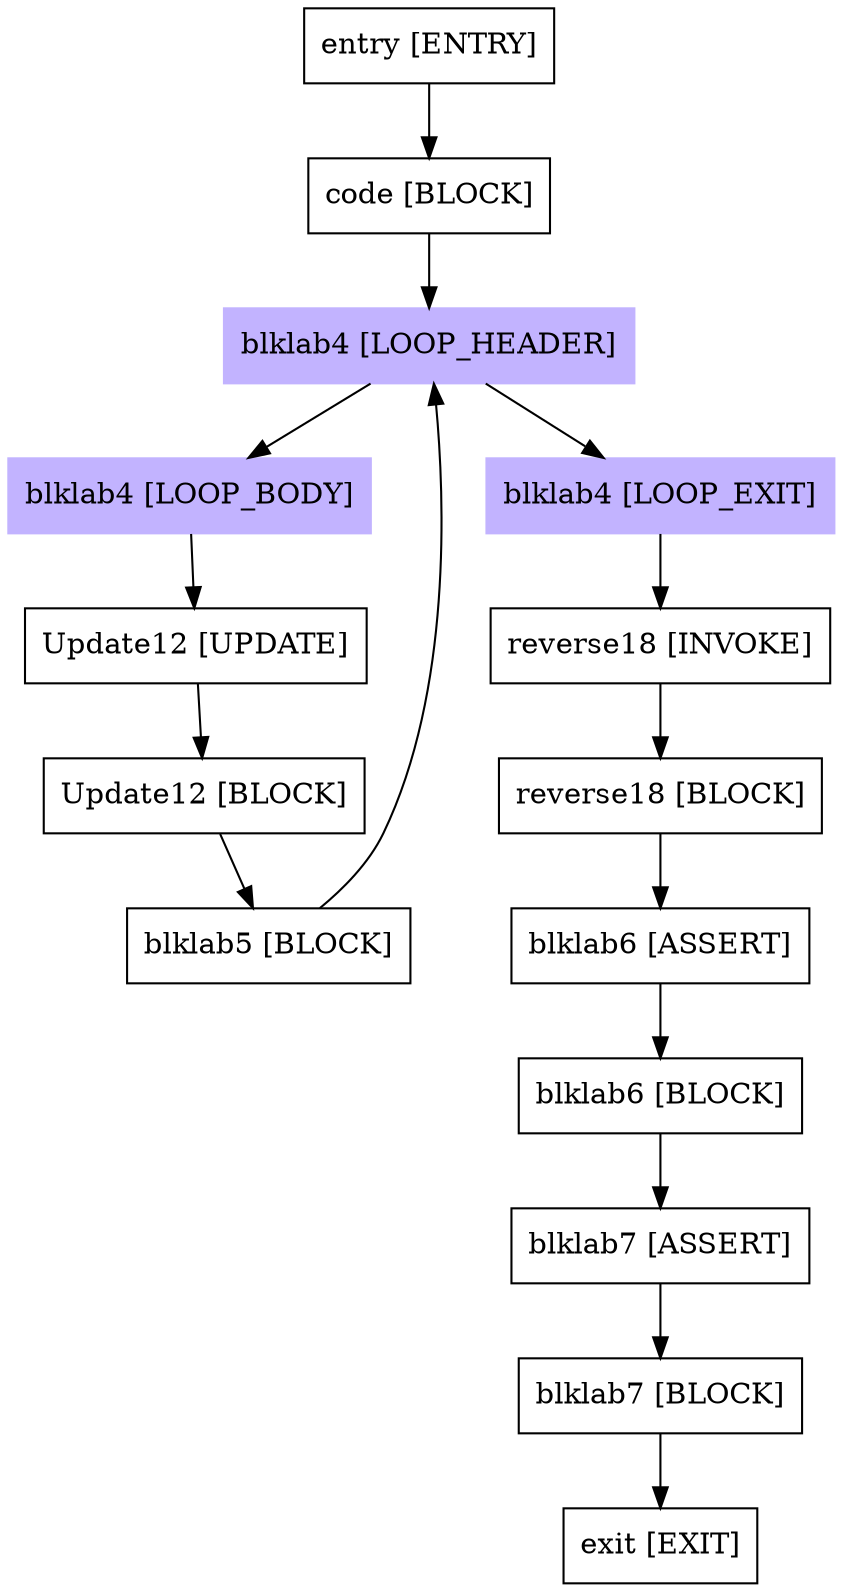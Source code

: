 digraph main{
"entry [ENTRY]"[shape=box];
"code [BLOCK]"[shape=box];
"blklab4 [LOOP_HEADER]"[shape=box,style=filled,color=".7 .3 1.0"];
"blklab4 [LOOP_BODY]"[shape=box,style=filled,color=".7 .3 1.0"];
"blklab4 [LOOP_EXIT]"[shape=box,style=filled,color=".7 .3 1.0"];
"Update12 [UPDATE]"[shape=box];
"Update12 [BLOCK]"[shape=box];
"blklab5 [BLOCK]"[shape=box];
"reverse18 [INVOKE]"[shape=box];
"reverse18 [BLOCK]"[shape=box];
"blklab6 [ASSERT]"[shape=box];
"blklab6 [BLOCK]"[shape=box];
"blklab7 [ASSERT]"[shape=box];
"blklab7 [BLOCK]"[shape=box];
"exit [EXIT]"[shape=box];
"entry [ENTRY]"->"code [BLOCK]";
"code [BLOCK]"->"blklab4 [LOOP_HEADER]";
"blklab4 [LOOP_HEADER]"->"blklab4 [LOOP_BODY]";
"blklab4 [LOOP_HEADER]"->"blklab4 [LOOP_EXIT]";
"blklab4 [LOOP_BODY]"->"Update12 [UPDATE]";
"blklab4 [LOOP_EXIT]"->"reverse18 [INVOKE]";
"Update12 [UPDATE]"->"Update12 [BLOCK]";
"Update12 [BLOCK]"->"blklab5 [BLOCK]";
"blklab5 [BLOCK]"->"blklab4 [LOOP_HEADER]";
"reverse18 [INVOKE]"->"reverse18 [BLOCK]";
"reverse18 [BLOCK]"->"blklab6 [ASSERT]";
"blklab6 [ASSERT]"->"blklab6 [BLOCK]";
"blklab6 [BLOCK]"->"blklab7 [ASSERT]";
"blklab7 [ASSERT]"->"blklab7 [BLOCK]";
"blklab7 [BLOCK]"->"exit [EXIT]";

}
